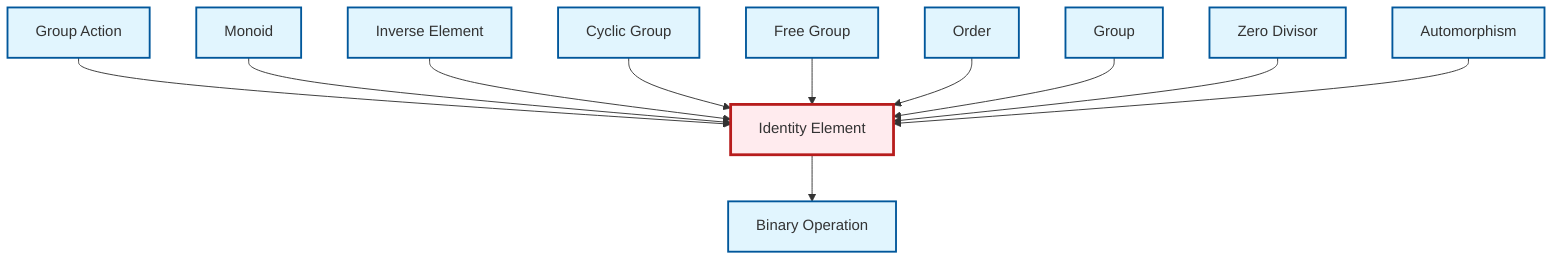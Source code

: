 graph TD
    classDef definition fill:#e1f5fe,stroke:#01579b,stroke-width:2px
    classDef theorem fill:#f3e5f5,stroke:#4a148c,stroke-width:2px
    classDef axiom fill:#fff3e0,stroke:#e65100,stroke-width:2px
    classDef example fill:#e8f5e9,stroke:#1b5e20,stroke-width:2px
    classDef current fill:#ffebee,stroke:#b71c1c,stroke-width:3px
    def-zero-divisor["Zero Divisor"]:::definition
    def-order["Order"]:::definition
    def-identity-element["Identity Element"]:::definition
    def-inverse-element["Inverse Element"]:::definition
    def-monoid["Monoid"]:::definition
    def-group-action["Group Action"]:::definition
    def-automorphism["Automorphism"]:::definition
    def-cyclic-group["Cyclic Group"]:::definition
    def-group["Group"]:::definition
    def-free-group["Free Group"]:::definition
    def-binary-operation["Binary Operation"]:::definition
    def-group-action --> def-identity-element
    def-identity-element --> def-binary-operation
    def-monoid --> def-identity-element
    def-inverse-element --> def-identity-element
    def-cyclic-group --> def-identity-element
    def-free-group --> def-identity-element
    def-order --> def-identity-element
    def-group --> def-identity-element
    def-zero-divisor --> def-identity-element
    def-automorphism --> def-identity-element
    class def-identity-element current
